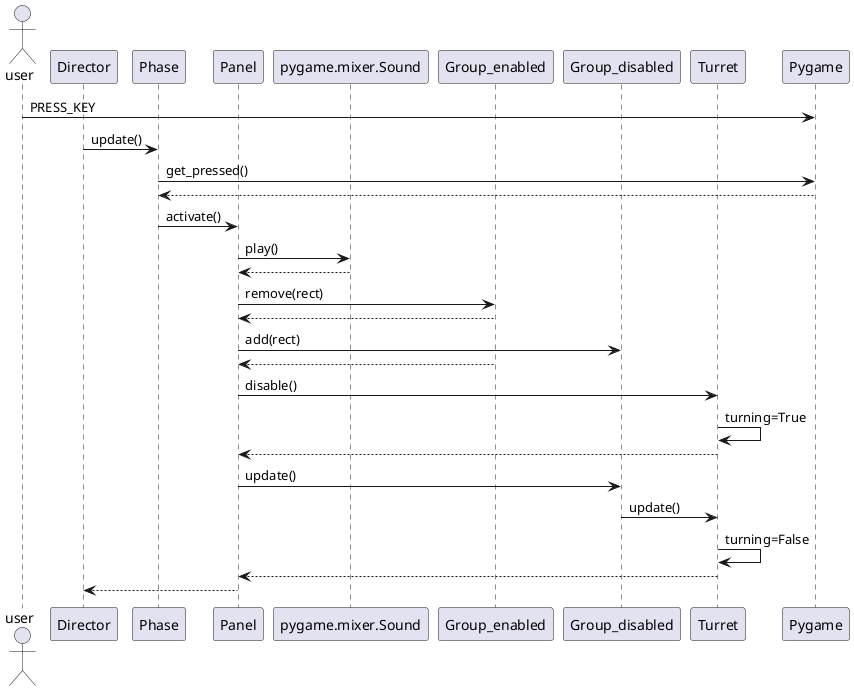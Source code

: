 @startuml
actor user as user
participant Director as dir
participant Phase as phase
participant Panel as panel
participant pygame.mixer.Sound as sound
participant Group_enabled as en
participant Group_disabled as dis
participant Turret as turr
participant Pygame as pg
user->pg:PRESS_KEY
dir->phase:update()
phase->pg:get_pressed()
phase<--pg:
phase->panel: activate()
panel->sound:play()
panel<--sound:
panel->en:remove(rect)
panel<--en
panel->dis:add(rect)
panel<--en
panel->turr: disable()
turr->turr:turning=True
panel<--turr:
panel->dis:update()
dis->turr:update()
turr->turr:turning=False
panel<--turr:


dir<--panel
@enduml